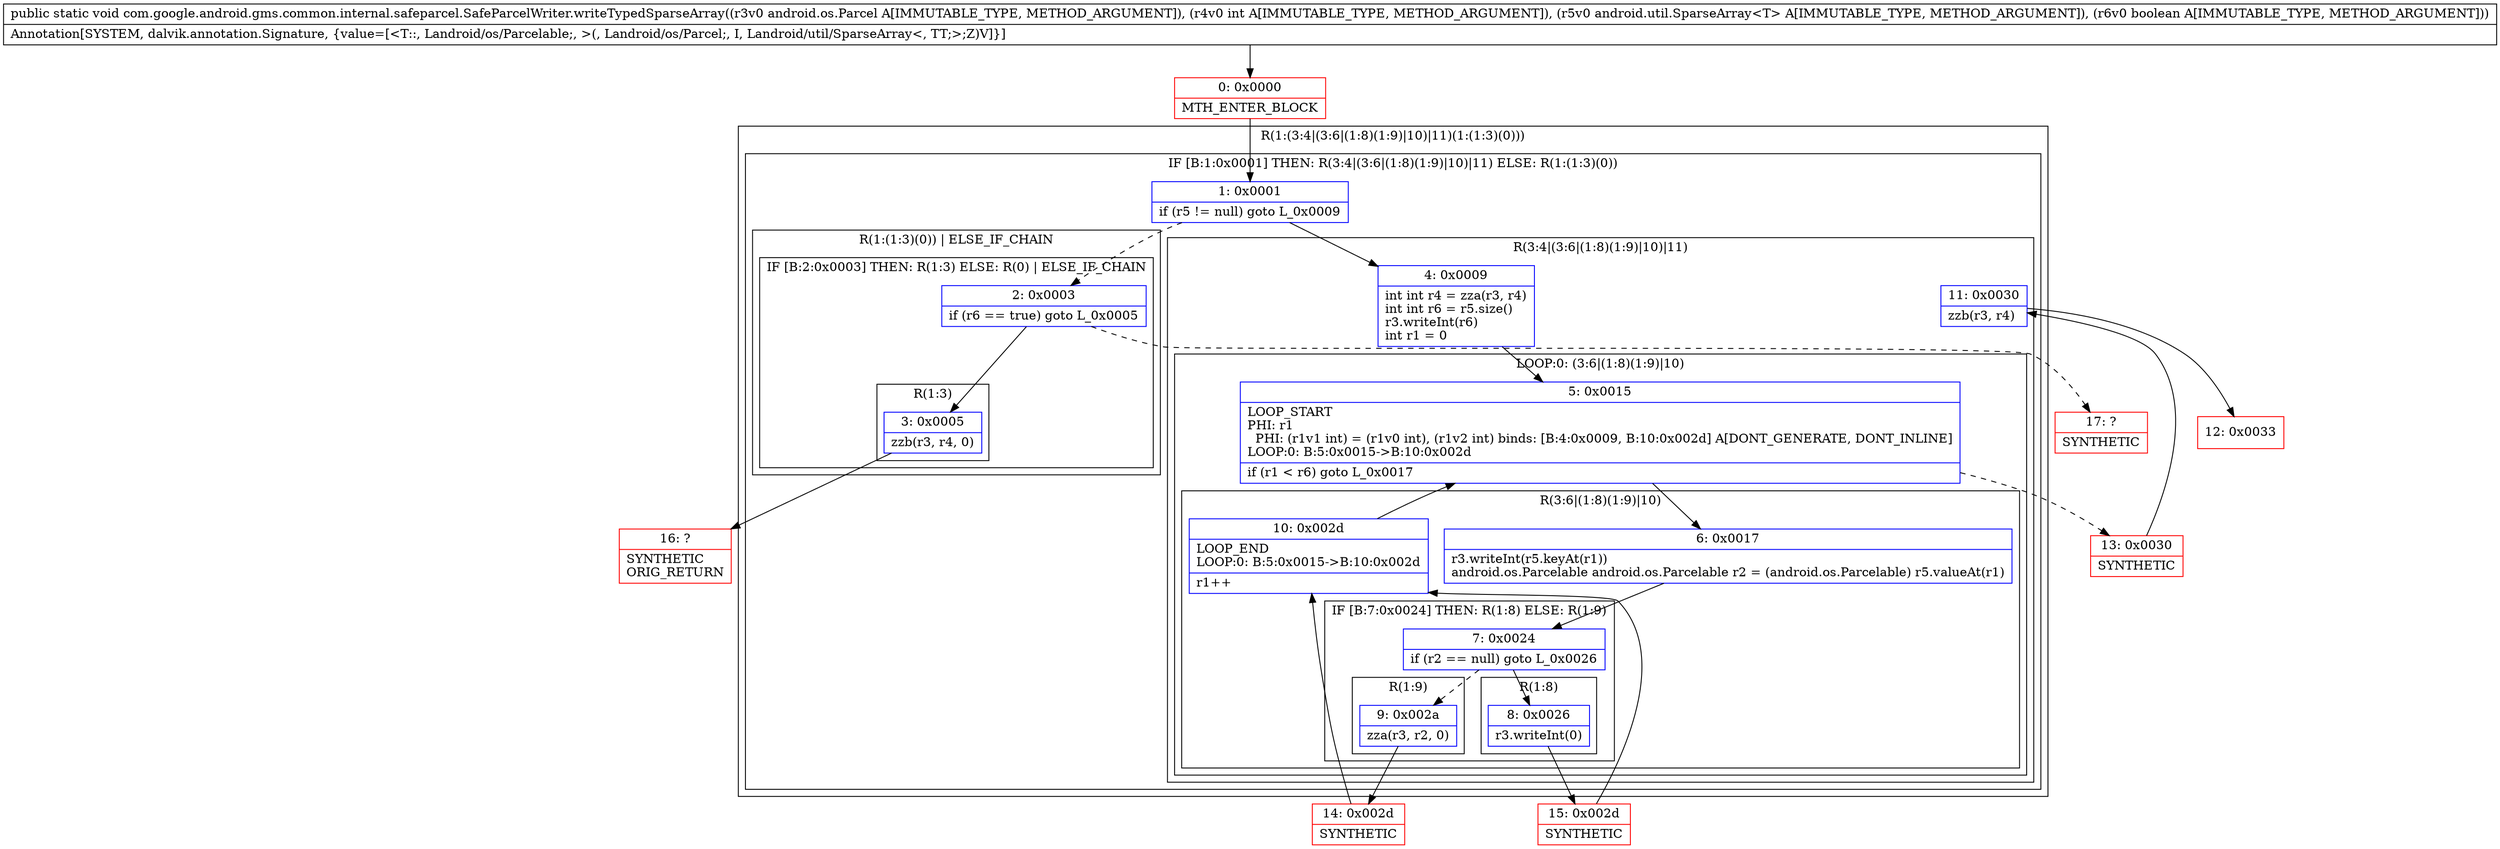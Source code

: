 digraph "CFG forcom.google.android.gms.common.internal.safeparcel.SafeParcelWriter.writeTypedSparseArray(Landroid\/os\/Parcel;ILandroid\/util\/SparseArray;Z)V" {
subgraph cluster_Region_421784587 {
label = "R(1:(3:4|(3:6|(1:8)(1:9)|10)|11)(1:(1:3)(0)))";
node [shape=record,color=blue];
subgraph cluster_IfRegion_247663917 {
label = "IF [B:1:0x0001] THEN: R(3:4|(3:6|(1:8)(1:9)|10)|11) ELSE: R(1:(1:3)(0))";
node [shape=record,color=blue];
Node_1 [shape=record,label="{1\:\ 0x0001|if (r5 != null) goto L_0x0009\l}"];
subgraph cluster_Region_312714686 {
label = "R(3:4|(3:6|(1:8)(1:9)|10)|11)";
node [shape=record,color=blue];
Node_4 [shape=record,label="{4\:\ 0x0009|int int r4 = zza(r3, r4)\lint int r6 = r5.size()\lr3.writeInt(r6)\lint r1 = 0\l}"];
subgraph cluster_LoopRegion_796469589 {
label = "LOOP:0: (3:6|(1:8)(1:9)|10)";
node [shape=record,color=blue];
Node_5 [shape=record,label="{5\:\ 0x0015|LOOP_START\lPHI: r1 \l  PHI: (r1v1 int) = (r1v0 int), (r1v2 int) binds: [B:4:0x0009, B:10:0x002d] A[DONT_GENERATE, DONT_INLINE]\lLOOP:0: B:5:0x0015\-\>B:10:0x002d\l|if (r1 \< r6) goto L_0x0017\l}"];
subgraph cluster_Region_334626904 {
label = "R(3:6|(1:8)(1:9)|10)";
node [shape=record,color=blue];
Node_6 [shape=record,label="{6\:\ 0x0017|r3.writeInt(r5.keyAt(r1))\landroid.os.Parcelable android.os.Parcelable r2 = (android.os.Parcelable) r5.valueAt(r1)\l}"];
subgraph cluster_IfRegion_504770981 {
label = "IF [B:7:0x0024] THEN: R(1:8) ELSE: R(1:9)";
node [shape=record,color=blue];
Node_7 [shape=record,label="{7\:\ 0x0024|if (r2 == null) goto L_0x0026\l}"];
subgraph cluster_Region_332904572 {
label = "R(1:8)";
node [shape=record,color=blue];
Node_8 [shape=record,label="{8\:\ 0x0026|r3.writeInt(0)\l}"];
}
subgraph cluster_Region_295172492 {
label = "R(1:9)";
node [shape=record,color=blue];
Node_9 [shape=record,label="{9\:\ 0x002a|zza(r3, r2, 0)\l}"];
}
}
Node_10 [shape=record,label="{10\:\ 0x002d|LOOP_END\lLOOP:0: B:5:0x0015\-\>B:10:0x002d\l|r1++\l}"];
}
}
Node_11 [shape=record,label="{11\:\ 0x0030|zzb(r3, r4)\l}"];
}
subgraph cluster_Region_1324349521 {
label = "R(1:(1:3)(0)) | ELSE_IF_CHAIN\l";
node [shape=record,color=blue];
subgraph cluster_IfRegion_1219102259 {
label = "IF [B:2:0x0003] THEN: R(1:3) ELSE: R(0) | ELSE_IF_CHAIN\l";
node [shape=record,color=blue];
Node_2 [shape=record,label="{2\:\ 0x0003|if (r6 == true) goto L_0x0005\l}"];
subgraph cluster_Region_1578549358 {
label = "R(1:3)";
node [shape=record,color=blue];
Node_3 [shape=record,label="{3\:\ 0x0005|zzb(r3, r4, 0)\l}"];
}
subgraph cluster_Region_1881966472 {
label = "R(0)";
node [shape=record,color=blue];
}
}
}
}
}
Node_0 [shape=record,color=red,label="{0\:\ 0x0000|MTH_ENTER_BLOCK\l}"];
Node_12 [shape=record,color=red,label="{12\:\ 0x0033}"];
Node_13 [shape=record,color=red,label="{13\:\ 0x0030|SYNTHETIC\l}"];
Node_14 [shape=record,color=red,label="{14\:\ 0x002d|SYNTHETIC\l}"];
Node_15 [shape=record,color=red,label="{15\:\ 0x002d|SYNTHETIC\l}"];
Node_16 [shape=record,color=red,label="{16\:\ ?|SYNTHETIC\lORIG_RETURN\l}"];
Node_17 [shape=record,color=red,label="{17\:\ ?|SYNTHETIC\l}"];
MethodNode[shape=record,label="{public static void com.google.android.gms.common.internal.safeparcel.SafeParcelWriter.writeTypedSparseArray((r3v0 android.os.Parcel A[IMMUTABLE_TYPE, METHOD_ARGUMENT]), (r4v0 int A[IMMUTABLE_TYPE, METHOD_ARGUMENT]), (r5v0 android.util.SparseArray\<T\> A[IMMUTABLE_TYPE, METHOD_ARGUMENT]), (r6v0 boolean A[IMMUTABLE_TYPE, METHOD_ARGUMENT]))  | Annotation[SYSTEM, dalvik.annotation.Signature, \{value=[\<T::, Landroid\/os\/Parcelable;, \>(, Landroid\/os\/Parcel;, I, Landroid\/util\/SparseArray\<, TT;\>;Z)V]\}]\l}"];
MethodNode -> Node_0;
Node_1 -> Node_2[style=dashed];
Node_1 -> Node_4;
Node_4 -> Node_5;
Node_5 -> Node_6;
Node_5 -> Node_13[style=dashed];
Node_6 -> Node_7;
Node_7 -> Node_8;
Node_7 -> Node_9[style=dashed];
Node_8 -> Node_15;
Node_9 -> Node_14;
Node_10 -> Node_5;
Node_11 -> Node_12;
Node_2 -> Node_3;
Node_2 -> Node_17[style=dashed];
Node_3 -> Node_16;
Node_0 -> Node_1;
Node_13 -> Node_11;
Node_14 -> Node_10;
Node_15 -> Node_10;
}

